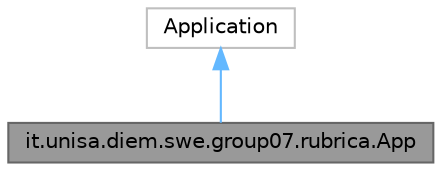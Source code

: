 digraph "it.unisa.diem.swe.group07.rubrica.App"
{
 // LATEX_PDF_SIZE
  bgcolor="transparent";
  edge [fontname=Helvetica,fontsize=10,labelfontname=Helvetica,labelfontsize=10];
  node [fontname=Helvetica,fontsize=10,shape=box,height=0.2,width=0.4];
  Node1 [id="Node000001",label="it.unisa.diem.swe.group07.rubrica.App",height=0.2,width=0.4,color="gray40", fillcolor="grey60", style="filled", fontcolor="black",tooltip="Classe principale dell'applicazione Rubrica Telefonica."];
  Node2 -> Node1 [id="edge2_Node000001_Node000002",dir="back",color="steelblue1",style="solid",tooltip=" "];
  Node2 [id="Node000002",label="Application",height=0.2,width=0.4,color="grey75", fillcolor="white", style="filled",tooltip=" "];
}
